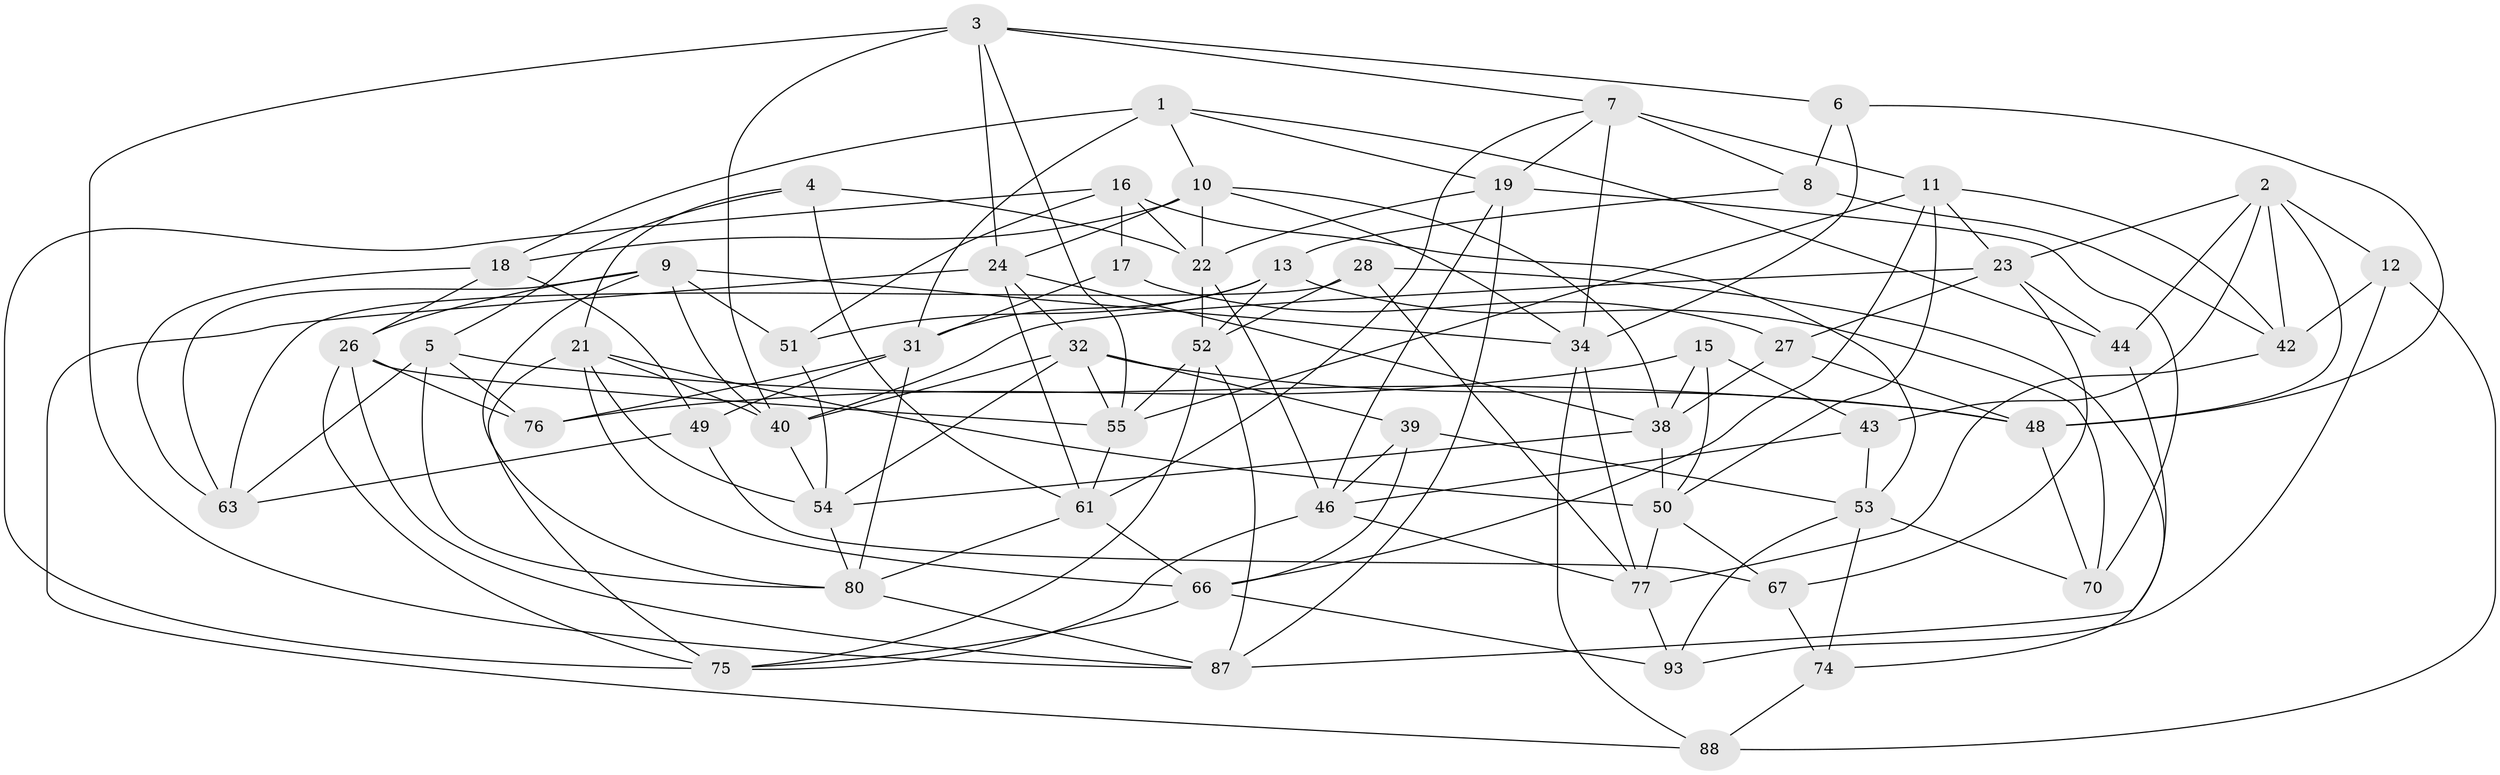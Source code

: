// Generated by graph-tools (version 1.1) at 2025/24/03/03/25 07:24:25]
// undirected, 56 vertices, 145 edges
graph export_dot {
graph [start="1"]
  node [color=gray90,style=filled];
  1 [super="+25"];
  2 [super="+58"];
  3 [super="+14"];
  4;
  5 [super="+36"];
  6;
  7 [super="+73"];
  8 [super="+69"];
  9 [super="+68"];
  10 [super="+81"];
  11 [super="+35"];
  12;
  13 [super="+92"];
  15;
  16 [super="+20"];
  17;
  18 [super="+29"];
  19 [super="+56"];
  21 [super="+30"];
  22 [super="+33"];
  23 [super="+37"];
  24 [super="+60"];
  26 [super="+45"];
  27;
  28;
  31 [super="+59"];
  32 [super="+41"];
  34 [super="+90"];
  38 [super="+47"];
  39;
  40 [super="+64"];
  42 [super="+62"];
  43;
  44;
  46 [super="+85"];
  48 [super="+57"];
  49;
  50 [super="+82"];
  51;
  52 [super="+86"];
  53 [super="+65"];
  54 [super="+78"];
  55 [super="+71"];
  61 [super="+72"];
  63 [super="+83"];
  66 [super="+94"];
  67;
  70;
  74;
  75 [super="+79"];
  76;
  77 [super="+84"];
  80 [super="+91"];
  87 [super="+89"];
  88;
  93;
  1 -- 18 [weight=2];
  1 -- 44;
  1 -- 31;
  1 -- 10;
  1 -- 19;
  2 -- 12;
  2 -- 44;
  2 -- 43;
  2 -- 23;
  2 -- 42;
  2 -- 48;
  3 -- 6;
  3 -- 24;
  3 -- 55;
  3 -- 7;
  3 -- 87;
  3 -- 40;
  4 -- 61;
  4 -- 5;
  4 -- 21;
  4 -- 22;
  5 -- 76;
  5 -- 63 [weight=2];
  5 -- 80;
  5 -- 48;
  6 -- 8;
  6 -- 48;
  6 -- 34;
  7 -- 61;
  7 -- 8;
  7 -- 19;
  7 -- 11;
  7 -- 34;
  8 -- 13 [weight=2];
  8 -- 42 [weight=2];
  9 -- 26;
  9 -- 34;
  9 -- 40;
  9 -- 51;
  9 -- 63;
  9 -- 80;
  10 -- 18;
  10 -- 24;
  10 -- 38;
  10 -- 22;
  10 -- 34;
  11 -- 50;
  11 -- 55;
  11 -- 23;
  11 -- 42;
  11 -- 66;
  12 -- 88;
  12 -- 93;
  12 -- 42;
  13 -- 51;
  13 -- 70;
  13 -- 31;
  13 -- 52;
  15 -- 50;
  15 -- 38;
  15 -- 76;
  15 -- 43;
  16 -- 75;
  16 -- 17 [weight=2];
  16 -- 51;
  16 -- 53;
  16 -- 22;
  17 -- 27;
  17 -- 31;
  18 -- 49;
  18 -- 26;
  18 -- 63;
  19 -- 70;
  19 -- 87;
  19 -- 46;
  19 -- 22;
  21 -- 54;
  21 -- 75;
  21 -- 40;
  21 -- 66;
  21 -- 50;
  22 -- 52;
  22 -- 46;
  23 -- 27;
  23 -- 40;
  23 -- 67;
  23 -- 44;
  24 -- 88;
  24 -- 32;
  24 -- 38;
  24 -- 61;
  26 -- 55;
  26 -- 75;
  26 -- 76;
  26 -- 87;
  27 -- 48;
  27 -- 38;
  28 -- 74;
  28 -- 77;
  28 -- 63;
  28 -- 52;
  31 -- 76;
  31 -- 49;
  31 -- 80;
  32 -- 54;
  32 -- 55;
  32 -- 40;
  32 -- 39;
  32 -- 48;
  34 -- 88;
  34 -- 77;
  38 -- 54;
  38 -- 50;
  39 -- 66;
  39 -- 46;
  39 -- 53;
  40 -- 54;
  42 -- 77;
  43 -- 46;
  43 -- 53;
  44 -- 87;
  46 -- 75;
  46 -- 77;
  48 -- 70;
  49 -- 67;
  49 -- 63;
  50 -- 77;
  50 -- 67;
  51 -- 54;
  52 -- 75;
  52 -- 55;
  52 -- 87;
  53 -- 74;
  53 -- 93;
  53 -- 70;
  54 -- 80;
  55 -- 61;
  61 -- 66;
  61 -- 80;
  66 -- 75;
  66 -- 93;
  67 -- 74;
  74 -- 88;
  77 -- 93;
  80 -- 87;
}
